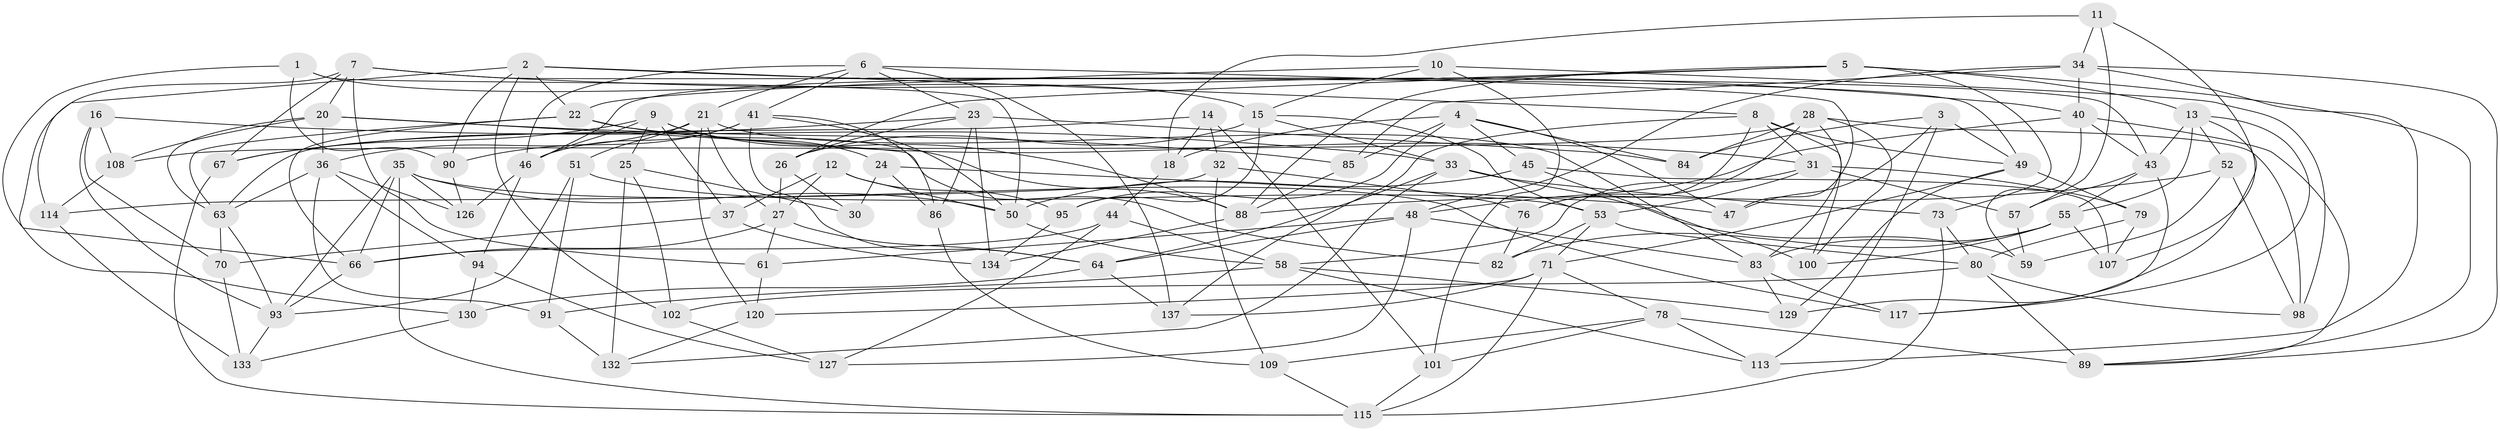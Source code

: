 // original degree distribution, {4: 1.0}
// Generated by graph-tools (version 1.1) at 2025/11/02/27/25 16:11:46]
// undirected, 95 vertices, 230 edges
graph export_dot {
graph [start="1"]
  node [color=gray90,style=filled];
  1;
  2 [super="+116"];
  3;
  4 [super="+136"];
  5 [super="+19"];
  6 [super="+42"];
  7 [super="+29"];
  8 [super="+17"];
  9 [super="+110"];
  10;
  11;
  12;
  13 [super="+96"];
  14;
  15 [super="+39"];
  16;
  18;
  20 [super="+123"];
  21 [super="+62"];
  22 [super="+38"];
  23 [super="+128"];
  24;
  25;
  26 [super="+119"];
  27 [super="+112"];
  28 [super="+125"];
  30;
  31 [super="+56"];
  32;
  33 [super="+77"];
  34 [super="+54"];
  35 [super="+65"];
  36 [super="+68"];
  37;
  40 [super="+72"];
  41 [super="+81"];
  43 [super="+60"];
  44;
  45;
  46 [super="+97"];
  47;
  48 [super="+74"];
  49 [super="+75"];
  50 [super="+106"];
  51;
  52;
  53 [super="+87"];
  55 [super="+122"];
  57;
  58 [super="+92"];
  59;
  61;
  63 [super="+69"];
  64 [super="+131"];
  66 [super="+135"];
  67;
  70;
  71 [super="+103"];
  73;
  76;
  78 [super="+99"];
  79;
  80 [super="+111"];
  82;
  83 [super="+118"];
  84;
  85;
  86;
  88 [super="+105"];
  89 [super="+121"];
  90;
  91;
  93 [super="+104"];
  94;
  95;
  98;
  100;
  101;
  102;
  107;
  108;
  109;
  113;
  114;
  115 [super="+124"];
  117;
  120;
  126;
  127;
  129;
  130;
  132;
  133;
  134;
  137;
  1 -- 90;
  1 -- 15;
  1 -- 66;
  1 -- 50;
  2 -- 102;
  2 -- 130;
  2 -- 90;
  2 -- 8;
  2 -- 43;
  2 -- 22;
  3 -- 84;
  3 -- 47;
  3 -- 113;
  3 -- 49;
  4 -- 95;
  4 -- 85;
  4 -- 45;
  4 -- 18;
  4 -- 84;
  4 -- 47;
  5 -- 46;
  5 -- 88;
  5 -- 73;
  5 -- 89;
  5 -- 26;
  5 -- 13;
  6 -- 137;
  6 -- 47;
  6 -- 21;
  6 -- 41;
  6 -- 46;
  6 -- 23;
  7 -- 114;
  7 -- 67;
  7 -- 40;
  7 -- 20;
  7 -- 61;
  7 -- 49;
  8 -- 100;
  8 -- 76;
  8 -- 49;
  8 -- 137;
  8 -- 31;
  9 -- 25;
  9 -- 37;
  9 -- 46;
  9 -- 24;
  9 -- 67;
  9 -- 88;
  10 -- 98;
  10 -- 101;
  10 -- 22;
  10 -- 15;
  11 -- 57;
  11 -- 107;
  11 -- 34;
  11 -- 18;
  12 -- 37;
  12 -- 95;
  12 -- 50;
  12 -- 27;
  13 -- 52;
  13 -- 129;
  13 -- 55;
  13 -- 117;
  13 -- 43;
  14 -- 18;
  14 -- 32;
  14 -- 63;
  14 -- 101;
  15 -- 95;
  15 -- 53;
  15 -- 26;
  15 -- 33;
  16 -- 108;
  16 -- 70;
  16 -- 93;
  16 -- 33;
  18 -- 44;
  20 -- 108;
  20 -- 82;
  20 -- 85;
  20 -- 36;
  20 -- 63;
  21 -- 120;
  21 -- 36;
  21 -- 27;
  21 -- 83;
  21 -- 51;
  22 -- 88;
  22 -- 66;
  22 -- 63;
  22 -- 31;
  23 -- 67;
  23 -- 134;
  23 -- 26;
  23 -- 84;
  23 -- 86;
  24 -- 47;
  24 -- 30;
  24 -- 86;
  25 -- 30;
  25 -- 132;
  25 -- 102;
  26 -- 30 [weight=2];
  26 -- 27;
  27 -- 61;
  27 -- 66;
  27 -- 64;
  28 -- 76;
  28 -- 108;
  28 -- 83;
  28 -- 100;
  28 -- 98;
  28 -- 84;
  31 -- 53;
  31 -- 58;
  31 -- 57;
  31 -- 79;
  32 -- 114;
  32 -- 109;
  32 -- 76;
  33 -- 132;
  33 -- 64;
  33 -- 73;
  33 -- 59;
  34 -- 113;
  34 -- 48;
  34 -- 40;
  34 -- 89;
  34 -- 85;
  35 -- 115;
  35 -- 126;
  35 -- 66;
  35 -- 93;
  35 -- 117;
  35 -- 50;
  36 -- 91;
  36 -- 126;
  36 -- 94;
  36 -- 63;
  37 -- 134;
  37 -- 70;
  40 -- 59;
  40 -- 43;
  40 -- 48;
  40 -- 89;
  41 -- 90;
  41 -- 86;
  41 -- 64;
  41 -- 50;
  41 -- 46;
  43 -- 57;
  43 -- 117;
  43 -- 55;
  44 -- 127;
  44 -- 58;
  44 -- 66;
  45 -- 107;
  45 -- 50;
  45 -- 100;
  46 -- 126;
  46 -- 94;
  48 -- 61;
  48 -- 64;
  48 -- 83;
  48 -- 127;
  49 -- 79;
  49 -- 129;
  49 -- 71;
  50 -- 58;
  51 -- 93;
  51 -- 53;
  51 -- 91;
  52 -- 59;
  52 -- 98;
  52 -- 88;
  53 -- 80;
  53 -- 82;
  53 -- 71;
  55 -- 100;
  55 -- 82;
  55 -- 83;
  55 -- 107;
  57 -- 59;
  58 -- 129;
  58 -- 113;
  58 -- 91;
  61 -- 120;
  63 -- 70;
  63 -- 93;
  64 -- 130;
  64 -- 137;
  66 -- 93;
  67 -- 115;
  70 -- 133;
  71 -- 78;
  71 -- 115;
  71 -- 120;
  71 -- 137;
  73 -- 115;
  73 -- 80;
  76 -- 82;
  78 -- 101;
  78 -- 113;
  78 -- 89 [weight=2];
  78 -- 109;
  79 -- 107;
  79 -- 80;
  80 -- 89;
  80 -- 98;
  80 -- 102;
  83 -- 117;
  83 -- 129;
  85 -- 88;
  86 -- 109;
  88 -- 134;
  90 -- 126;
  91 -- 132;
  93 -- 133;
  94 -- 127;
  94 -- 130;
  95 -- 134;
  101 -- 115;
  102 -- 127;
  108 -- 114;
  109 -- 115;
  114 -- 133;
  120 -- 132;
  130 -- 133;
}
